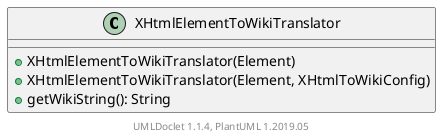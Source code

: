 @startuml

    class XHtmlElementToWikiTranslator [[XHtmlElementToWikiTranslator.html]] {
        +XHtmlElementToWikiTranslator(Element)
        +XHtmlElementToWikiTranslator(Element, XHtmlToWikiConfig)
        +getWikiString(): String
    }


    center footer UMLDoclet 1.1.4, PlantUML 1.2019.05
@enduml

